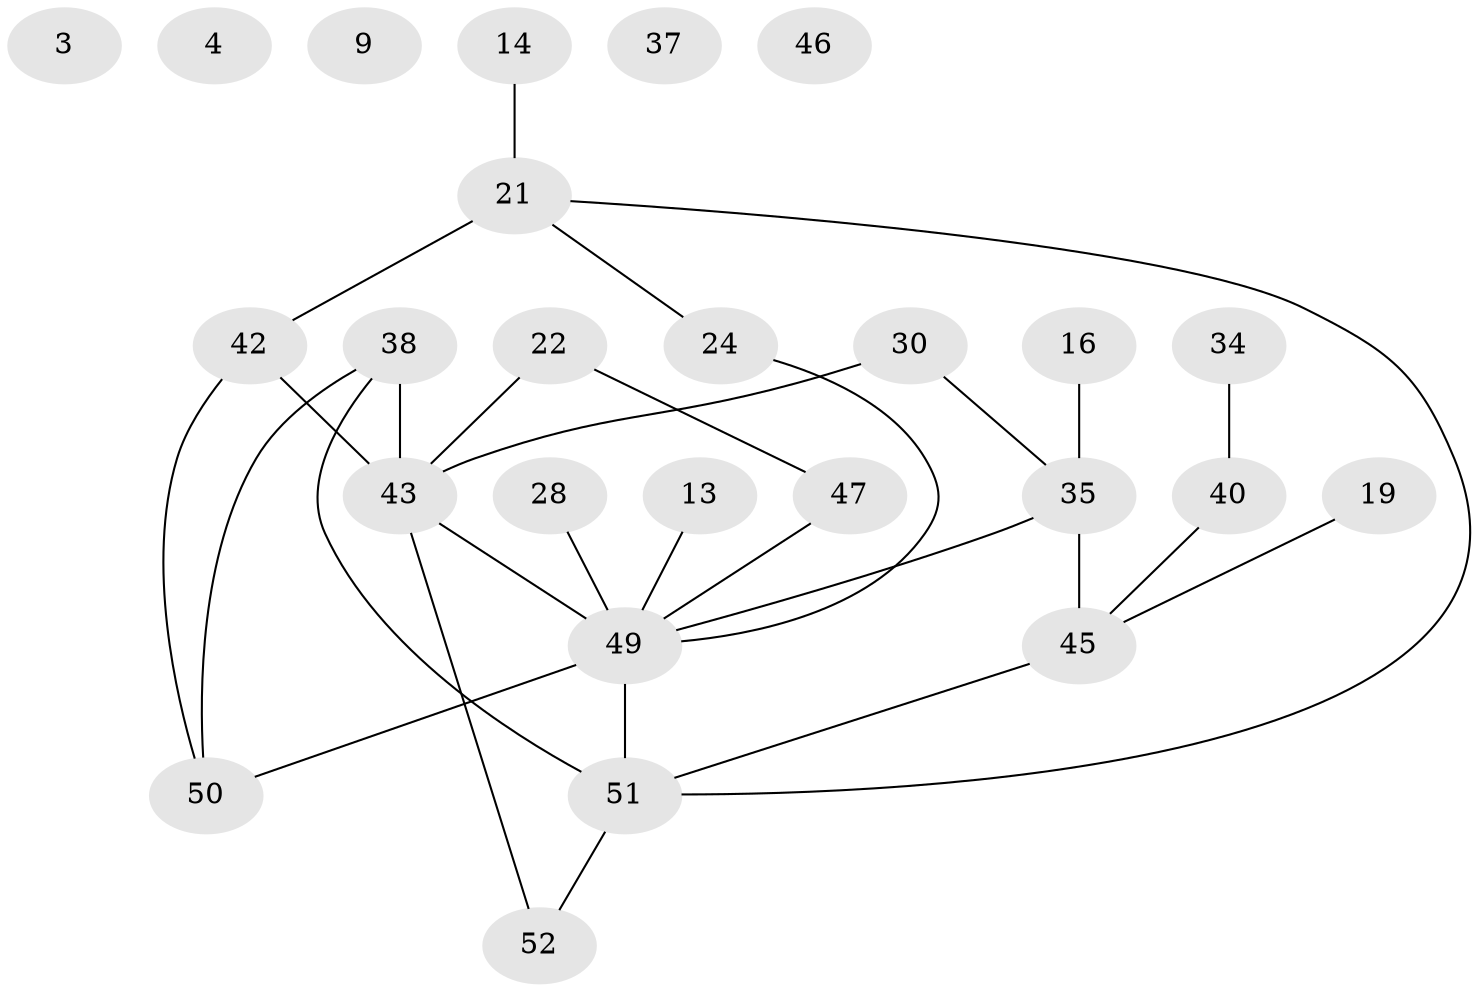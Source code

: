 // original degree distribution, {4: 0.09615384615384616, 3: 0.2692307692307692, 0: 0.09615384615384616, 1: 0.15384615384615385, 2: 0.2692307692307692, 5: 0.11538461538461539}
// Generated by graph-tools (version 1.1) at 2025/40/03/09/25 04:40:21]
// undirected, 26 vertices, 29 edges
graph export_dot {
graph [start="1"]
  node [color=gray90,style=filled];
  3;
  4;
  9;
  13;
  14;
  16;
  19;
  21;
  22;
  24;
  28;
  30 [super="+5"];
  34;
  35;
  37;
  38 [super="+6"];
  40 [super="+32"];
  42 [super="+41"];
  43 [super="+11+33"];
  45 [super="+23+36"];
  46;
  47;
  49 [super="+18+48"];
  50 [super="+27+26"];
  51 [super="+17+44"];
  52;
  13 -- 49;
  14 -- 21;
  16 -- 35;
  19 -- 45;
  21 -- 24;
  21 -- 42 [weight=2];
  21 -- 51;
  22 -- 47;
  22 -- 43 [weight=2];
  24 -- 49;
  28 -- 49;
  30 -- 35;
  30 -- 43;
  34 -- 40;
  35 -- 45 [weight=2];
  35 -- 49;
  38 -- 43 [weight=3];
  38 -- 50;
  38 -- 51;
  40 -- 45;
  42 -- 43 [weight=3];
  42 -- 50;
  43 -- 52;
  43 -- 49 [weight=2];
  45 -- 51;
  47 -- 49;
  49 -- 50;
  49 -- 51 [weight=2];
  51 -- 52;
}
